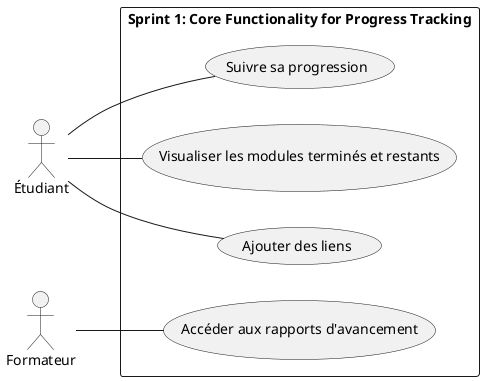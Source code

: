 @startuml
left to right direction
actor Étudiant
actor Formateur

rectangle "Sprint 1: Core Functionality for Progress Tracking" {
    usecase "Suivre sa progression" as UC1
    usecase "Visualiser les modules terminés et restants" as UC3
    usecase "Ajouter des liens" as UC9
    usecase "Accéder aux rapports d'avancement" as UC4
}

Étudiant -- UC1
Étudiant -- UC3
Étudiant -- UC9

Formateur -- UC4


@enduml

